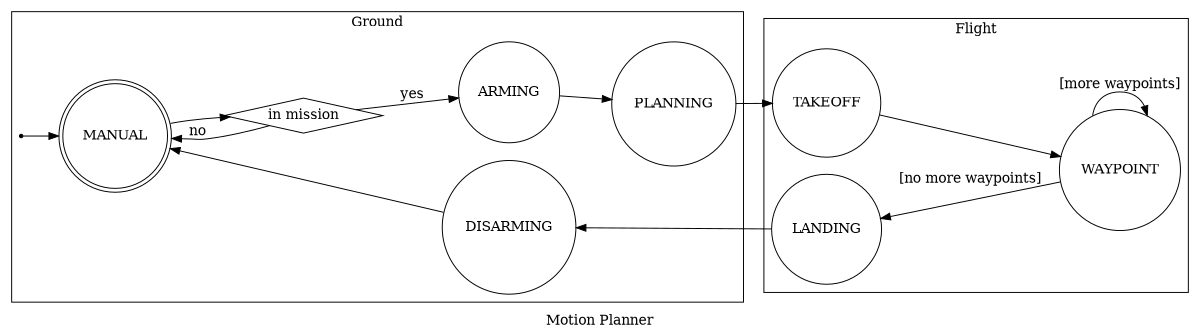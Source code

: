 digraph finite_state_machine {
    rankdir=LR;
    size="8,5"
    label = "Motion Planner"

    subgraph cluster_solution {
        label = "Ground"

        init [shape = point ];
        in_mission [shape = diamond, label = "in mission" ];

        MANUAL [shape = doublecircle];
        ARMING [shape = circle];
        PLANNING [shape = circle];
        DISARMING [shape = circle];

        {rank=same; ARMING, DISARMING}
    }

    subgraph cluster_flight {
        label = "Flight"

        TAKEOFF [shape = circle];
        WAYPOINT [shape = circle];
        LANDING [shape = circle];

        {rank=same; TAKEOFF, LANDING}
    }


    init -> MANUAL;
    MANUAL -> in_mission;
    in_mission  -> ARMING [ label = "yes" ];
    in_mission  -> MANUAL [ label = "no" ];
    ARMING -> PLANNING [ label = "" ];
    PLANNING -> TAKEOFF [ label = "" ];
    TAKEOFF -> WAYPOINT [ label = "" ];
    WAYPOINT -> WAYPOINT [ label = "[more waypoints]" ];
    WAYPOINT -> LANDING [ label = "[no more waypoints]" ];
    LANDING -> DISARMING [ label = "" ];
    DISARMING -> MANUAL [ label = "" ];
}
